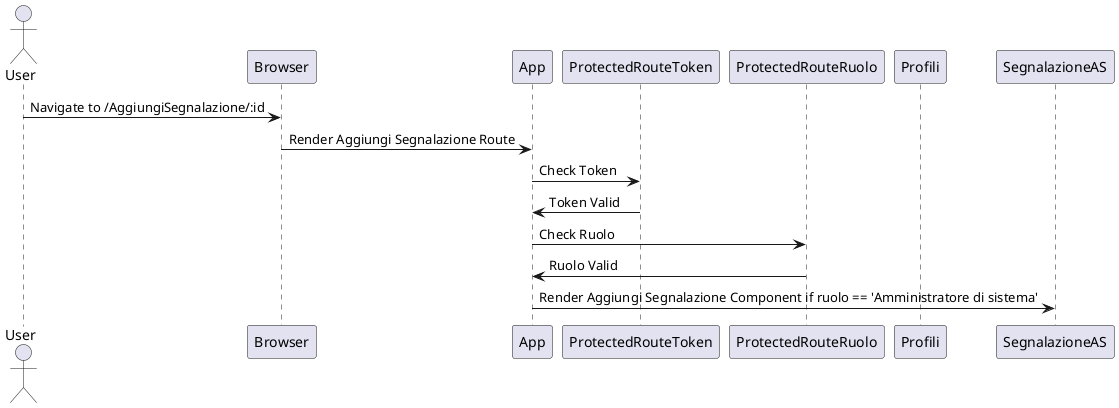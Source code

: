 @startuml
'https://plantuml.com/sequence-diagram
actor User
participant Browser
participant App
participant ProtectedRouteToken
participant ProtectedRouteRuolo
participant Profili
User -> Browser: Navigate to /AggiungiSegnalazione/:id
Browser -> App: Render Aggiungi Segnalazione Route
App -> ProtectedRouteToken: Check Token
ProtectedRouteToken -> App: Token Valid
App -> ProtectedRouteRuolo: Check Ruolo
ProtectedRouteRuolo -> App: Ruolo Valid
App -> SegnalazioneAS: Render Aggiungi Segnalazione Component if ruolo == 'Amministratore di sistema'
@enduml